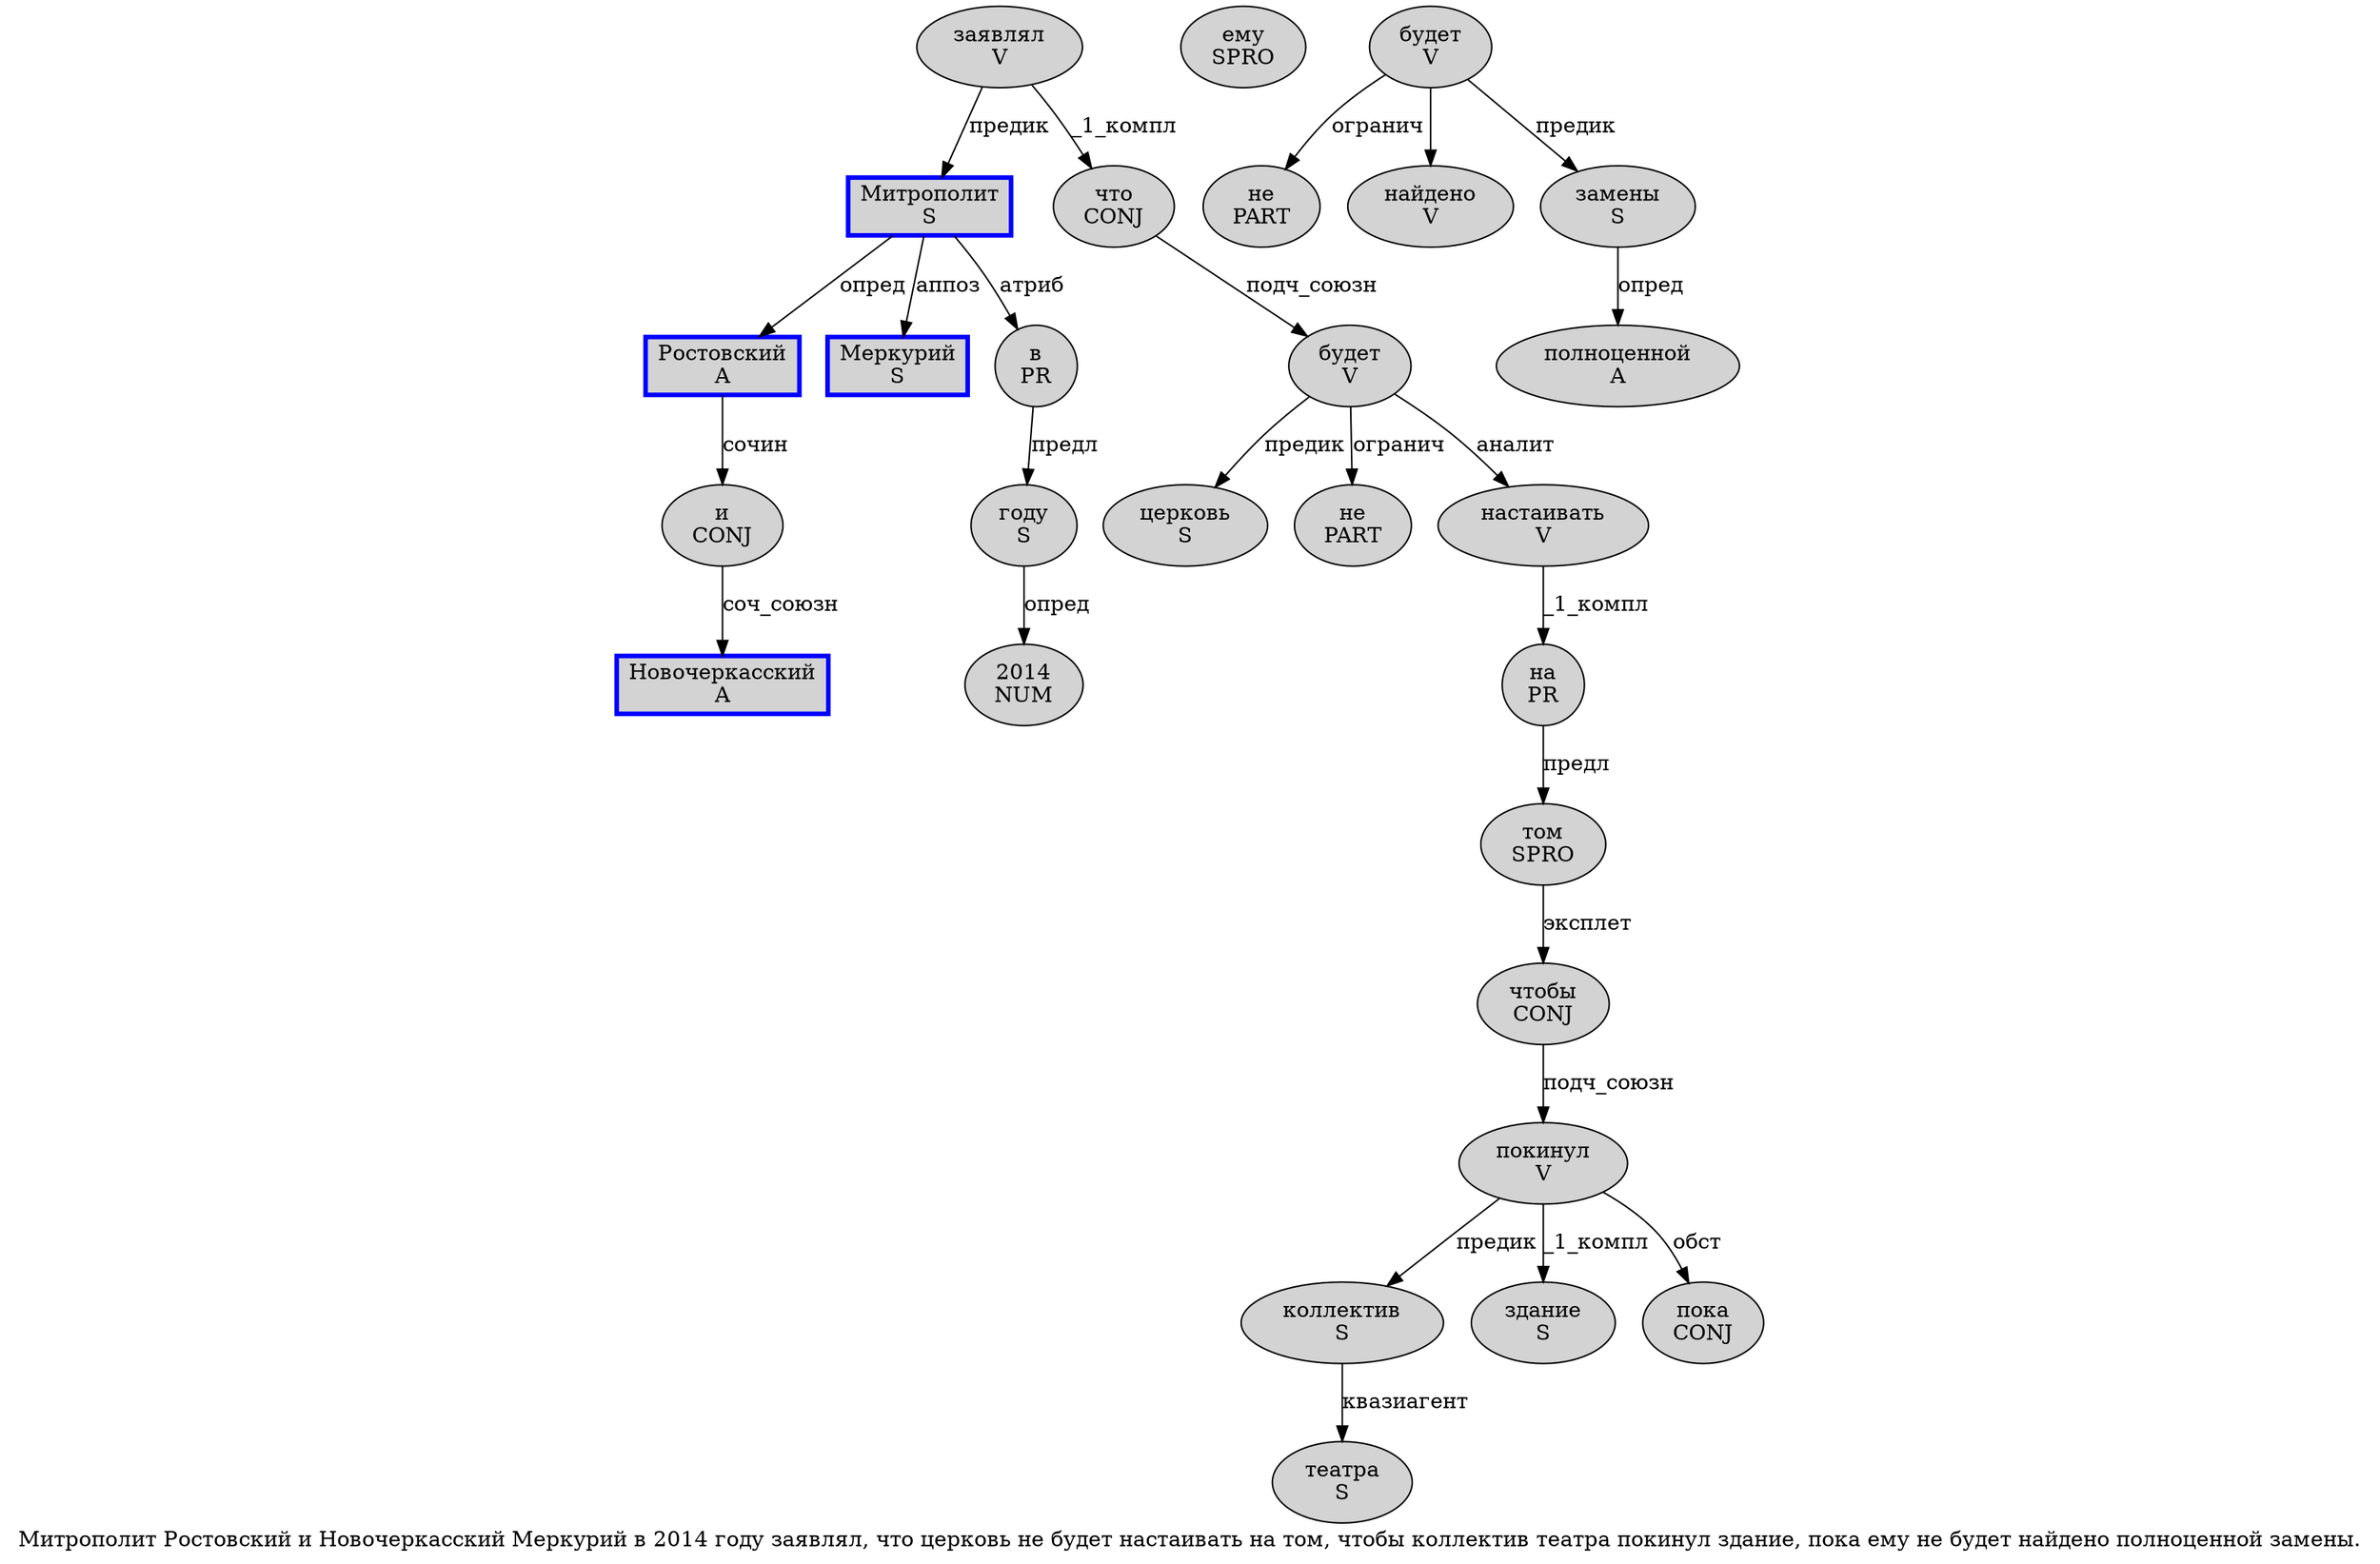 digraph SENTENCE_1161 {
	graph [label="Митрополит Ростовский и Новочеркасский Меркурий в 2014 году заявлял, что церковь не будет настаивать на том, чтобы коллектив театра покинул здание, пока ему не будет найдено полноценной замены."]
	node [style=filled]
		0 [label="Митрополит
S" color=blue fillcolor=lightgray penwidth=3 shape=box]
		1 [label="Ростовский
A" color=blue fillcolor=lightgray penwidth=3 shape=box]
		2 [label="и
CONJ" color="" fillcolor=lightgray penwidth=1 shape=ellipse]
		3 [label="Новочеркасский
A" color=blue fillcolor=lightgray penwidth=3 shape=box]
		4 [label="Меркурий
S" color=blue fillcolor=lightgray penwidth=3 shape=box]
		5 [label="в
PR" color="" fillcolor=lightgray penwidth=1 shape=ellipse]
		6 [label="2014
NUM" color="" fillcolor=lightgray penwidth=1 shape=ellipse]
		7 [label="году
S" color="" fillcolor=lightgray penwidth=1 shape=ellipse]
		8 [label="заявлял
V" color="" fillcolor=lightgray penwidth=1 shape=ellipse]
		10 [label="что
CONJ" color="" fillcolor=lightgray penwidth=1 shape=ellipse]
		11 [label="церковь
S" color="" fillcolor=lightgray penwidth=1 shape=ellipse]
		12 [label="не
PART" color="" fillcolor=lightgray penwidth=1 shape=ellipse]
		13 [label="будет
V" color="" fillcolor=lightgray penwidth=1 shape=ellipse]
		14 [label="настаивать
V" color="" fillcolor=lightgray penwidth=1 shape=ellipse]
		15 [label="на
PR" color="" fillcolor=lightgray penwidth=1 shape=ellipse]
		16 [label="том
SPRO" color="" fillcolor=lightgray penwidth=1 shape=ellipse]
		18 [label="чтобы
CONJ" color="" fillcolor=lightgray penwidth=1 shape=ellipse]
		19 [label="коллектив
S" color="" fillcolor=lightgray penwidth=1 shape=ellipse]
		20 [label="театра
S" color="" fillcolor=lightgray penwidth=1 shape=ellipse]
		21 [label="покинул
V" color="" fillcolor=lightgray penwidth=1 shape=ellipse]
		22 [label="здание
S" color="" fillcolor=lightgray penwidth=1 shape=ellipse]
		24 [label="пока
CONJ" color="" fillcolor=lightgray penwidth=1 shape=ellipse]
		25 [label="ему
SPRO" color="" fillcolor=lightgray penwidth=1 shape=ellipse]
		26 [label="не
PART" color="" fillcolor=lightgray penwidth=1 shape=ellipse]
		27 [label="будет
V" color="" fillcolor=lightgray penwidth=1 shape=ellipse]
		28 [label="найдено
V" color="" fillcolor=lightgray penwidth=1 shape=ellipse]
		29 [label="полноценной
A" color="" fillcolor=lightgray penwidth=1 shape=ellipse]
		30 [label="замены
S" color="" fillcolor=lightgray penwidth=1 shape=ellipse]
			30 -> 29 [label="опред"]
			18 -> 21 [label="подч_союзн"]
			16 -> 18 [label="эксплет"]
			10 -> 13 [label="подч_союзн"]
			7 -> 6 [label="опред"]
			19 -> 20 [label="квазиагент"]
			1 -> 2 [label="сочин"]
			2 -> 3 [label="соч_союзн"]
			15 -> 16 [label="предл"]
			14 -> 15 [label="_1_компл"]
			13 -> 11 [label="предик"]
			13 -> 12 [label="огранич"]
			13 -> 14 [label="аналит"]
			8 -> 0 [label="предик"]
			8 -> 10 [label="_1_компл"]
			5 -> 7 [label="предл"]
			27 -> 26 [label="огранич"]
			27 -> 28
			27 -> 30 [label="предик"]
			0 -> 1 [label="опред"]
			0 -> 4 [label="аппоз"]
			0 -> 5 [label="атриб"]
			21 -> 19 [label="предик"]
			21 -> 22 [label="_1_компл"]
			21 -> 24 [label="обст"]
}